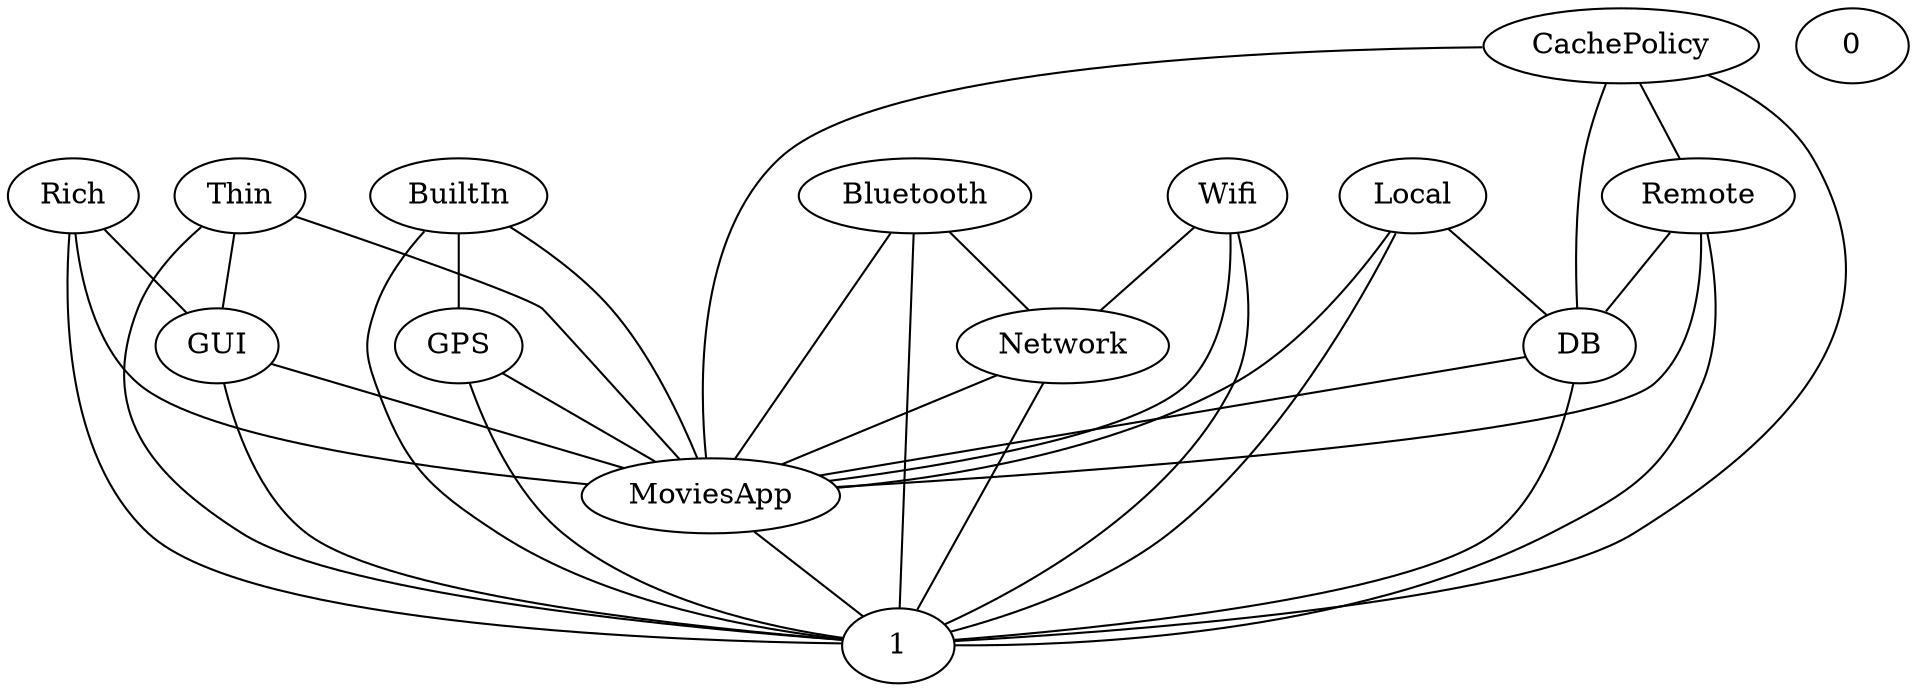 graph G {
  Rich;
  Bluetooth;
  Thin;
  MoviesApp;
  CachePolicy;
  GPS;
  BuiltIn;
  Remote;
  Wifi;
  Local;
  DB;
  GUI;
  0;
  1;
  Network;
  MoviesApp -- 1;
  GUI -- MoviesApp;
  Bluetooth -- Network;
  DB -- MoviesApp;
  Rich -- GUI;
  Wifi -- Network;
  Local -- DB;
  BuiltIn -- GPS;
  CachePolicy -- Remote;
  Thin -- GUI;
  Network -- MoviesApp;
  Remote -- DB;
  GPS -- MoviesApp;
  Rich -- MoviesApp;
  Bluetooth -- MoviesApp;
  Thin -- MoviesApp;
  CachePolicy -- DB;
  GPS -- 1;
  BuiltIn -- MoviesApp;
  BuiltIn -- 1;
  Remote -- MoviesApp;
  Wifi -- MoviesApp;
  Local -- MoviesApp;
  DB -- 1;
  GUI -- 1;
  Network -- 1;
  Rich -- 1;
  Bluetooth -- 1;
  Thin -- 1;
  CachePolicy -- MoviesApp;
  CachePolicy -- 1;
  Remote -- 1;
  Wifi -- 1;
  Local -- 1;
}

